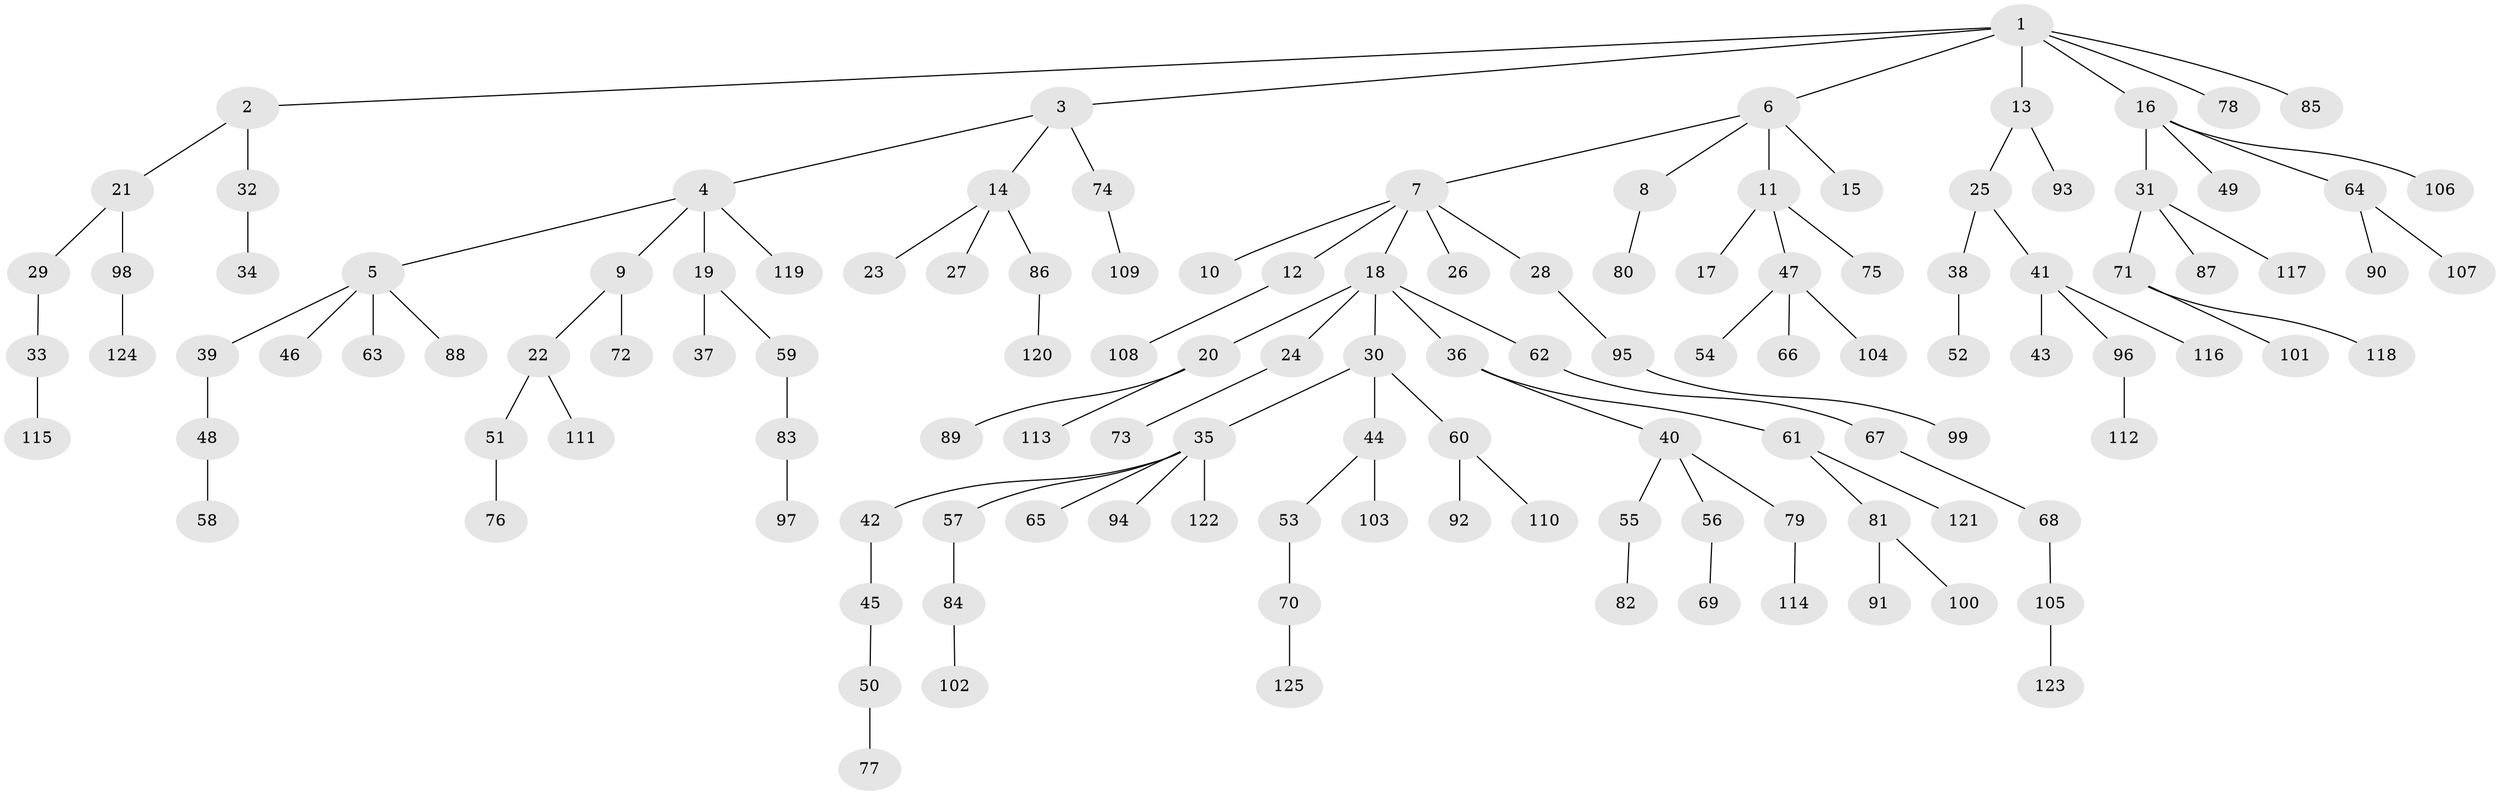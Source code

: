 // coarse degree distribution, {5: 0.07692307692307693, 2: 0.2564102564102564, 3: 0.15384615384615385, 4: 0.02564102564102564, 1: 0.48717948717948717}
// Generated by graph-tools (version 1.1) at 2025/52/03/04/25 22:52:03]
// undirected, 125 vertices, 124 edges
graph export_dot {
  node [color=gray90,style=filled];
  1;
  2;
  3;
  4;
  5;
  6;
  7;
  8;
  9;
  10;
  11;
  12;
  13;
  14;
  15;
  16;
  17;
  18;
  19;
  20;
  21;
  22;
  23;
  24;
  25;
  26;
  27;
  28;
  29;
  30;
  31;
  32;
  33;
  34;
  35;
  36;
  37;
  38;
  39;
  40;
  41;
  42;
  43;
  44;
  45;
  46;
  47;
  48;
  49;
  50;
  51;
  52;
  53;
  54;
  55;
  56;
  57;
  58;
  59;
  60;
  61;
  62;
  63;
  64;
  65;
  66;
  67;
  68;
  69;
  70;
  71;
  72;
  73;
  74;
  75;
  76;
  77;
  78;
  79;
  80;
  81;
  82;
  83;
  84;
  85;
  86;
  87;
  88;
  89;
  90;
  91;
  92;
  93;
  94;
  95;
  96;
  97;
  98;
  99;
  100;
  101;
  102;
  103;
  104;
  105;
  106;
  107;
  108;
  109;
  110;
  111;
  112;
  113;
  114;
  115;
  116;
  117;
  118;
  119;
  120;
  121;
  122;
  123;
  124;
  125;
  1 -- 2;
  1 -- 3;
  1 -- 6;
  1 -- 13;
  1 -- 16;
  1 -- 78;
  1 -- 85;
  2 -- 21;
  2 -- 32;
  3 -- 4;
  3 -- 14;
  3 -- 74;
  4 -- 5;
  4 -- 9;
  4 -- 19;
  4 -- 119;
  5 -- 39;
  5 -- 46;
  5 -- 63;
  5 -- 88;
  6 -- 7;
  6 -- 8;
  6 -- 11;
  6 -- 15;
  7 -- 10;
  7 -- 12;
  7 -- 18;
  7 -- 26;
  7 -- 28;
  8 -- 80;
  9 -- 22;
  9 -- 72;
  11 -- 17;
  11 -- 47;
  11 -- 75;
  12 -- 108;
  13 -- 25;
  13 -- 93;
  14 -- 23;
  14 -- 27;
  14 -- 86;
  16 -- 31;
  16 -- 49;
  16 -- 64;
  16 -- 106;
  18 -- 20;
  18 -- 24;
  18 -- 30;
  18 -- 36;
  18 -- 62;
  19 -- 37;
  19 -- 59;
  20 -- 89;
  20 -- 113;
  21 -- 29;
  21 -- 98;
  22 -- 51;
  22 -- 111;
  24 -- 73;
  25 -- 38;
  25 -- 41;
  28 -- 95;
  29 -- 33;
  30 -- 35;
  30 -- 44;
  30 -- 60;
  31 -- 71;
  31 -- 87;
  31 -- 117;
  32 -- 34;
  33 -- 115;
  35 -- 42;
  35 -- 57;
  35 -- 65;
  35 -- 94;
  35 -- 122;
  36 -- 40;
  36 -- 61;
  38 -- 52;
  39 -- 48;
  40 -- 55;
  40 -- 56;
  40 -- 79;
  41 -- 43;
  41 -- 96;
  41 -- 116;
  42 -- 45;
  44 -- 53;
  44 -- 103;
  45 -- 50;
  47 -- 54;
  47 -- 66;
  47 -- 104;
  48 -- 58;
  50 -- 77;
  51 -- 76;
  53 -- 70;
  55 -- 82;
  56 -- 69;
  57 -- 84;
  59 -- 83;
  60 -- 92;
  60 -- 110;
  61 -- 81;
  61 -- 121;
  62 -- 67;
  64 -- 90;
  64 -- 107;
  67 -- 68;
  68 -- 105;
  70 -- 125;
  71 -- 101;
  71 -- 118;
  74 -- 109;
  79 -- 114;
  81 -- 91;
  81 -- 100;
  83 -- 97;
  84 -- 102;
  86 -- 120;
  95 -- 99;
  96 -- 112;
  98 -- 124;
  105 -- 123;
}
